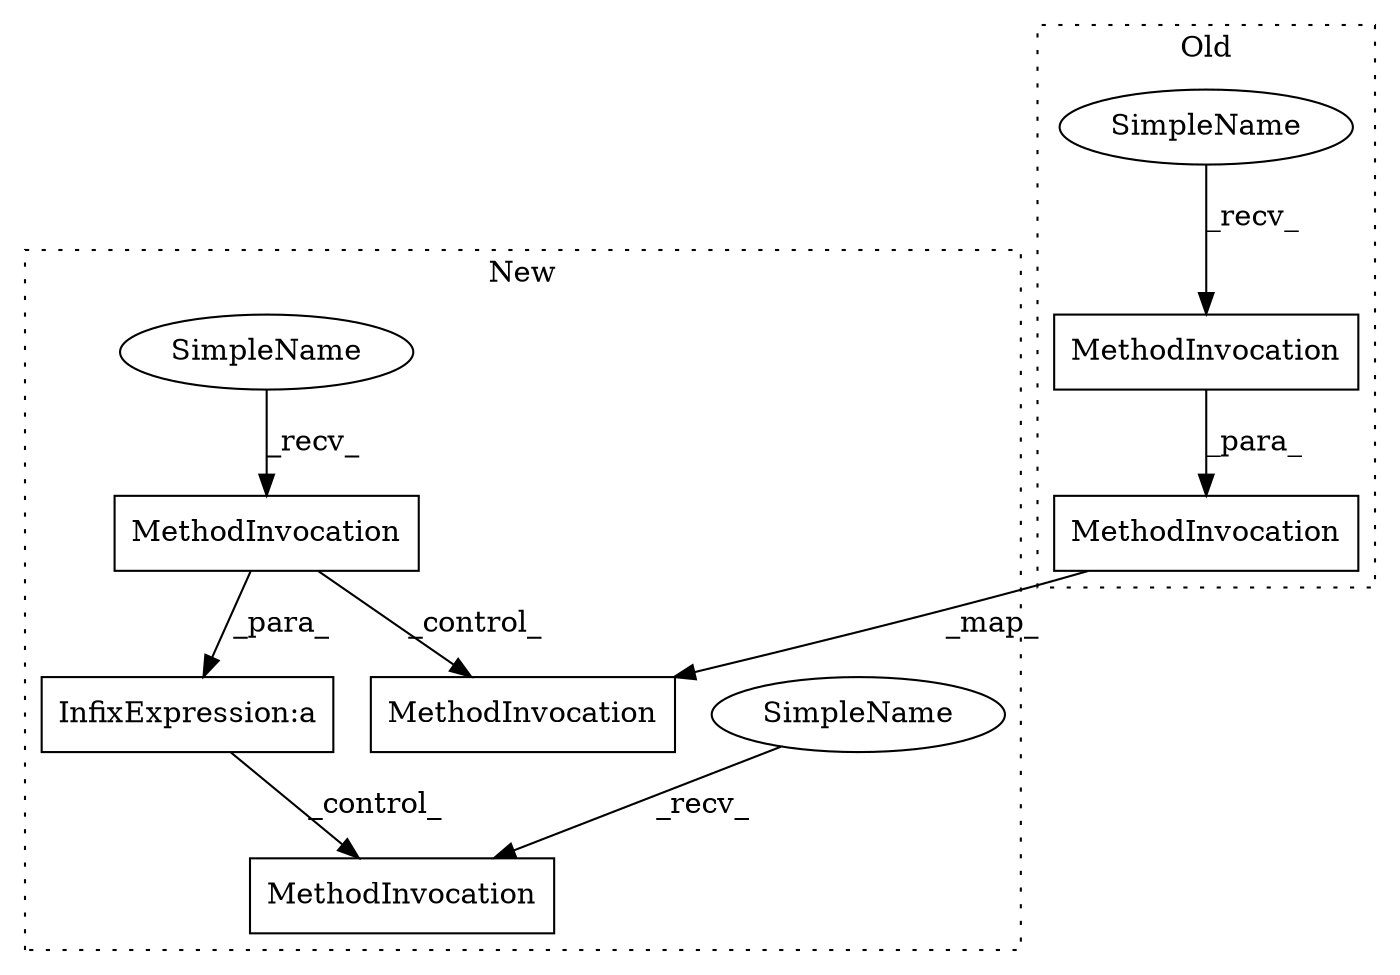 digraph G {
subgraph cluster0 {
3 [label="MethodInvocation" a="32" s="3492,3561" l="9,1" shape="box"];
5 [label="MethodInvocation" a="32" s="3546" l="7" shape="box"];
6 [label="SimpleName" a="42" s="3539" l="6" shape="ellipse"];
label = "Old";
style="dotted";
}
subgraph cluster1 {
1 [label="MethodInvocation" a="32" s="4029" l="8" shape="box"];
2 [label="MethodInvocation" a="32" s="4084,4150" l="5,1" shape="box"];
4 [label="MethodInvocation" a="32" s="4476" l="9" shape="box"];
7 [label="SimpleName" a="42" s="4472" l="3" shape="ellipse"];
8 [label="SimpleName" a="42" s="4025" l="3" shape="ellipse"];
9 [label="InfixExpression:a" a="27" s="4313" l="-27" shape="box"];
label = "New";
style="dotted";
}
1 -> 9 [label="_para_"];
1 -> 2 [label="_control_"];
3 -> 2 [label="_map_"];
5 -> 3 [label="_para_"];
6 -> 5 [label="_recv_"];
7 -> 4 [label="_recv_"];
8 -> 1 [label="_recv_"];
9 -> 4 [label="_control_"];
}